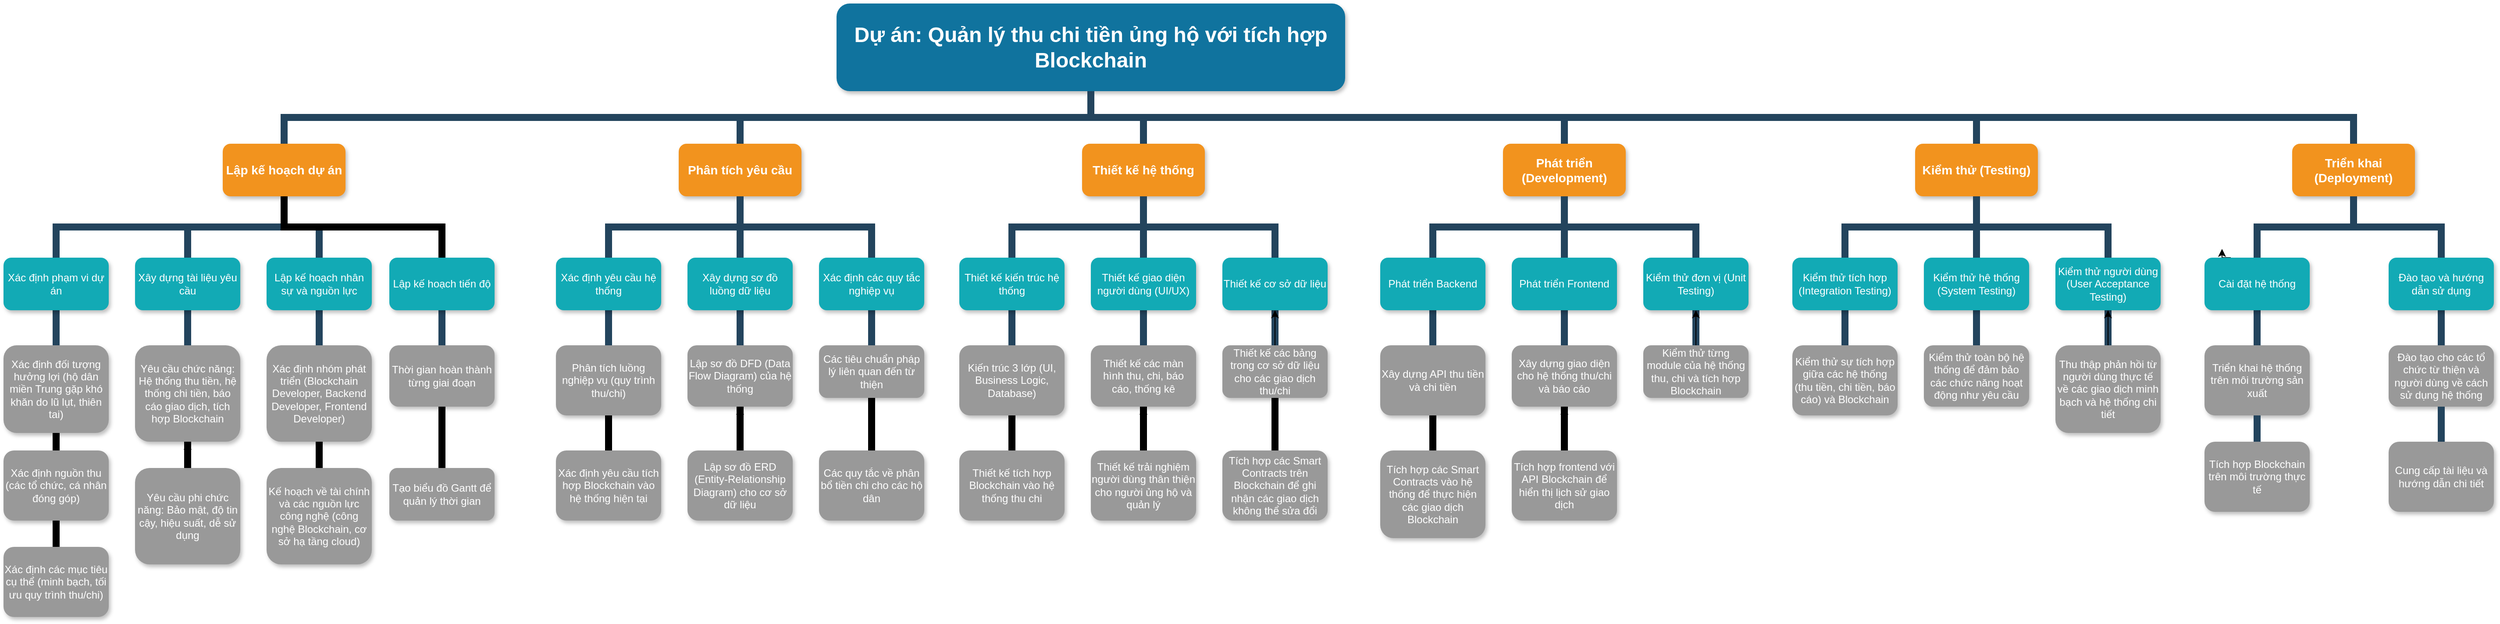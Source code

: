 <mxfile version="24.7.7">
  <diagram name="Page-1" id="64c3da0e-402f-94eb-ee01-a36477274f13">
    <mxGraphModel dx="2539" dy="1393" grid="1" gridSize="10" guides="1" tooltips="1" connect="1" arrows="1" fold="1" page="1" pageScale="1" pageWidth="1169" pageHeight="826" background="none" math="0" shadow="0">
      <root>
        <mxCell id="0" />
        <mxCell id="1" parent="0" />
        <mxCell id="2" value="Dự án: Quản lý thu chi tiền ủng hộ với tích hợp Blockchain" style="whiteSpace=wrap;rounded=1;shadow=1;fillColor=#10739E;strokeColor=none;fontColor=#FFFFFF;fontStyle=1;fontSize=24" parent="1" vertex="1">
          <mxGeometry x="860" y="10" width="580" height="100" as="geometry" />
        </mxCell>
        <mxCell id="3" value="Lập kế hoạch dự án" style="whiteSpace=wrap;rounded=1;fillColor=#F2931E;strokeColor=none;shadow=1;fontColor=#FFFFFF;fontStyle=1;fontSize=14" parent="1" vertex="1">
          <mxGeometry x="160" y="170.0" width="140" height="60" as="geometry" />
        </mxCell>
        <mxCell id="SNebhMUVlPnfm0b50EHZ-234" style="edgeStyle=elbowEdgeStyle;rounded=0;orthogonalLoop=1;jettySize=auto;html=1;exitX=0.5;exitY=1;exitDx=0;exitDy=0;strokeColor=#23445D;strokeWidth=8;endArrow=none;endFill=0;" edge="1" parent="1" source="10" target="23">
          <mxGeometry relative="1" as="geometry" />
        </mxCell>
        <mxCell id="10" value="Xác định phạm vi dự án" style="whiteSpace=wrap;rounded=1;fillColor=#12AAB5;strokeColor=none;shadow=1;fontColor=#FFFFFF;" parent="1" vertex="1">
          <mxGeometry x="-90" y="300.0" width="120" height="60" as="geometry" />
        </mxCell>
        <mxCell id="SNebhMUVlPnfm0b50EHZ-235" style="edgeStyle=elbowEdgeStyle;rounded=0;orthogonalLoop=1;jettySize=auto;html=1;exitX=0.5;exitY=1;exitDx=0;exitDy=0;strokeWidth=8;endArrow=none;endFill=0;" edge="1" parent="1" source="23">
          <mxGeometry relative="1" as="geometry">
            <mxPoint x="-30" y="480" as="targetPoint" />
          </mxGeometry>
        </mxCell>
        <mxCell id="23" value="Xác định đối tượng hưởng lợi (hộ dân miền Trung gặp khó khăn do lũ lụt, thiên tai)" style="whiteSpace=wrap;rounded=1;fillColor=#999999;strokeColor=none;shadow=1;fontColor=#FFFFFF;fontStyle=0" parent="1" vertex="1">
          <mxGeometry x="-90" y="400" width="120" height="100" as="geometry" />
        </mxCell>
        <mxCell id="24" value="Xác định nguồn thu (các tổ chức, cá nhân đóng góp)" style="whiteSpace=wrap;rounded=1;fillColor=#999999;strokeColor=none;shadow=1;fontColor=#FFFFFF;fontStyle=0" parent="1" vertex="1">
          <mxGeometry x="-90" y="520" width="120" height="80" as="geometry" />
        </mxCell>
        <mxCell id="103" value="" style="edgeStyle=elbowEdgeStyle;elbow=vertical;rounded=0;fontColor=#000000;endArrow=none;endFill=0;strokeWidth=8;strokeColor=#23445D;" parent="1" source="3" target="10" edge="1">
          <mxGeometry width="100" height="100" relative="1" as="geometry">
            <mxPoint x="20" y="290" as="sourcePoint" />
            <mxPoint x="120" y="190" as="targetPoint" />
          </mxGeometry>
        </mxCell>
        <mxCell id="104" value="" style="edgeStyle=elbowEdgeStyle;elbow=vertical;rounded=0;fontColor=#000000;endArrow=none;endFill=0;strokeWidth=8;strokeColor=#23445D;exitX=0.5;exitY=1;exitDx=0;exitDy=0;" parent="1" source="3" edge="1">
          <mxGeometry width="100" height="100" relative="1" as="geometry">
            <mxPoint x="170" y="230.0" as="sourcePoint" />
            <mxPoint x="270" y="300" as="targetPoint" />
          </mxGeometry>
        </mxCell>
        <mxCell id="229" value="" style="edgeStyle=elbowEdgeStyle;elbow=vertical;rounded=0;fontColor=#000000;endArrow=none;endFill=0;strokeWidth=8;strokeColor=#23445D;" parent="1" source="2" target="3" edge="1">
          <mxGeometry width="100" height="100" relative="1" as="geometry">
            <mxPoint x="540" y="140" as="sourcePoint" />
            <mxPoint x="640" y="40" as="targetPoint" />
          </mxGeometry>
        </mxCell>
        <mxCell id="230" value="" style="edgeStyle=elbowEdgeStyle;elbow=vertical;rounded=0;fontColor=#000000;endArrow=none;endFill=0;strokeWidth=8;strokeColor=#23445D;entryX=0.5;entryY=0;entryDx=0;entryDy=0;" parent="1" source="2" target="SNebhMUVlPnfm0b50EHZ-263" edge="1">
          <mxGeometry width="100" height="100" relative="1" as="geometry">
            <mxPoint x="550" y="150" as="sourcePoint" />
            <mxPoint x="600" y="170.0" as="targetPoint" />
          </mxGeometry>
        </mxCell>
        <mxCell id="231" value="" style="edgeStyle=elbowEdgeStyle;elbow=vertical;rounded=0;fontColor=#000000;endArrow=none;endFill=0;strokeWidth=8;strokeColor=#23445D;entryX=0.5;entryY=0;entryDx=0;entryDy=0;" parent="1" source="2" target="SNebhMUVlPnfm0b50EHZ-292" edge="1">
          <mxGeometry width="100" height="100" relative="1" as="geometry">
            <mxPoint x="560" y="160" as="sourcePoint" />
            <mxPoint x="970" y="170.0" as="targetPoint" />
          </mxGeometry>
        </mxCell>
        <mxCell id="233" value="" style="edgeStyle=elbowEdgeStyle;elbow=vertical;rounded=0;fontColor=#000000;endArrow=none;endFill=0;strokeWidth=8;strokeColor=#23445D;entryX=0.5;entryY=0;entryDx=0;entryDy=0;" parent="1" source="2" target="SNebhMUVlPnfm0b50EHZ-314" edge="1">
          <mxGeometry width="100" height="100" relative="1" as="geometry">
            <mxPoint x="580" y="180" as="sourcePoint" />
            <mxPoint x="1710" y="170" as="targetPoint" />
          </mxGeometry>
        </mxCell>
        <mxCell id="234" value="" style="edgeStyle=elbowEdgeStyle;elbow=vertical;rounded=0;fontColor=#000000;endArrow=none;endFill=0;strokeWidth=8;strokeColor=#23445D;entryX=0.5;entryY=0;entryDx=0;entryDy=0;" parent="1" source="2" target="SNebhMUVlPnfm0b50EHZ-336" edge="1">
          <mxGeometry width="100" height="100" relative="1" as="geometry">
            <mxPoint x="590" y="190" as="sourcePoint" />
            <mxPoint x="2080" y="170.0" as="targetPoint" />
          </mxGeometry>
        </mxCell>
        <mxCell id="SNebhMUVlPnfm0b50EHZ-239" style="edgeStyle=elbowEdgeStyle;rounded=0;orthogonalLoop=1;jettySize=auto;html=1;exitX=0.5;exitY=1;exitDx=0;exitDy=0;strokeColor=#23445D;strokeWidth=8;endArrow=none;endFill=0;" edge="1" parent="1" source="SNebhMUVlPnfm0b50EHZ-240" target="SNebhMUVlPnfm0b50EHZ-241">
          <mxGeometry relative="1" as="geometry" />
        </mxCell>
        <mxCell id="SNebhMUVlPnfm0b50EHZ-240" value="Xây dựng tài liệu yêu cầu" style="whiteSpace=wrap;rounded=1;fillColor=#12AAB5;strokeColor=none;shadow=1;fontColor=#FFFFFF;" vertex="1" parent="1">
          <mxGeometry x="60" y="300.0" width="120" height="60" as="geometry" />
        </mxCell>
        <mxCell id="SNebhMUVlPnfm0b50EHZ-241" value="Yêu cầu chức năng: Hệ thống thu tiền, hệ thống chi tiền, báo cáo giao dịch, tích hợp Blockchain" style="whiteSpace=wrap;rounded=1;fillColor=#999999;strokeColor=none;shadow=1;fontColor=#FFFFFF;fontStyle=0" vertex="1" parent="1">
          <mxGeometry x="60" y="400" width="120" height="110" as="geometry" />
        </mxCell>
        <mxCell id="SNebhMUVlPnfm0b50EHZ-254" value="" style="edgeStyle=orthogonalEdgeStyle;rounded=0;orthogonalLoop=1;jettySize=auto;html=1;" edge="1" parent="1" source="SNebhMUVlPnfm0b50EHZ-242" target="SNebhMUVlPnfm0b50EHZ-241">
          <mxGeometry relative="1" as="geometry" />
        </mxCell>
        <mxCell id="SNebhMUVlPnfm0b50EHZ-242" value="Yêu cầu phi chức năng: Bảo mật, độ tin cậy, hiệu suất, dễ sử dụng" style="whiteSpace=wrap;rounded=1;fillColor=#999999;strokeColor=none;shadow=1;fontColor=#FFFFFF;fontStyle=0" vertex="1" parent="1">
          <mxGeometry x="60" y="540" width="120" height="110" as="geometry" />
        </mxCell>
        <mxCell id="SNebhMUVlPnfm0b50EHZ-243" value="" style="edgeStyle=elbowEdgeStyle;elbow=vertical;rounded=0;fontColor=#000000;endArrow=none;endFill=0;strokeWidth=8;strokeColor=#23445D;" edge="1" parent="1" target="SNebhMUVlPnfm0b50EHZ-240">
          <mxGeometry width="100" height="100" relative="1" as="geometry">
            <mxPoint x="230" y="230" as="sourcePoint" />
            <mxPoint x="110" y="190" as="targetPoint" />
            <Array as="points">
              <mxPoint x="230" y="265" />
            </Array>
          </mxGeometry>
        </mxCell>
        <mxCell id="SNebhMUVlPnfm0b50EHZ-244" style="edgeStyle=elbowEdgeStyle;rounded=0;orthogonalLoop=1;jettySize=auto;html=1;exitX=0.5;exitY=1;exitDx=0;exitDy=0;strokeColor=#23445D;strokeWidth=8;endArrow=none;endFill=0;" edge="1" parent="1" source="SNebhMUVlPnfm0b50EHZ-245" target="SNebhMUVlPnfm0b50EHZ-246">
          <mxGeometry relative="1" as="geometry" />
        </mxCell>
        <mxCell id="SNebhMUVlPnfm0b50EHZ-245" value="Lập kế hoạch nhân sự và nguồn lực" style="whiteSpace=wrap;rounded=1;fillColor=#12AAB5;strokeColor=none;shadow=1;fontColor=#FFFFFF;" vertex="1" parent="1">
          <mxGeometry x="210" y="300.0" width="120" height="60" as="geometry" />
        </mxCell>
        <mxCell id="SNebhMUVlPnfm0b50EHZ-246" value="Xác định nhóm phát triển (Blockchain Developer, Backend Developer, Frontend Developer)" style="whiteSpace=wrap;rounded=1;fillColor=#999999;strokeColor=none;shadow=1;fontColor=#FFFFFF;fontStyle=0" vertex="1" parent="1">
          <mxGeometry x="210" y="400" width="120" height="110" as="geometry" />
        </mxCell>
        <mxCell id="SNebhMUVlPnfm0b50EHZ-247" value="Kế hoạch về tài chính và các nguồn lực công nghệ (công nghệ Blockchain, cơ sở hạ tầng cloud)" style="whiteSpace=wrap;rounded=1;fillColor=#999999;strokeColor=none;shadow=1;fontColor=#FFFFFF;fontStyle=0" vertex="1" parent="1">
          <mxGeometry x="210" y="540" width="120" height="110" as="geometry" />
        </mxCell>
        <mxCell id="SNebhMUVlPnfm0b50EHZ-249" style="edgeStyle=elbowEdgeStyle;rounded=0;orthogonalLoop=1;jettySize=auto;html=1;exitX=0.5;exitY=1;exitDx=0;exitDy=0;strokeWidth=8;endArrow=none;endFill=0;entryX=0.5;entryY=0;entryDx=0;entryDy=0;" edge="1" parent="1" source="SNebhMUVlPnfm0b50EHZ-241" target="SNebhMUVlPnfm0b50EHZ-242">
          <mxGeometry relative="1" as="geometry">
            <mxPoint x="-20" y="470" as="sourcePoint" />
            <mxPoint x="-20" y="490" as="targetPoint" />
            <Array as="points" />
          </mxGeometry>
        </mxCell>
        <mxCell id="SNebhMUVlPnfm0b50EHZ-251" value="Xác định các mục tiêu cụ thể (minh bạch, tối ưu quy trình thu/chi)" style="whiteSpace=wrap;rounded=1;fillColor=#999999;strokeColor=none;shadow=1;fontColor=#FFFFFF;fontStyle=0" vertex="1" parent="1">
          <mxGeometry x="-90" y="630" width="120" height="80" as="geometry" />
        </mxCell>
        <mxCell id="SNebhMUVlPnfm0b50EHZ-252" style="edgeStyle=elbowEdgeStyle;rounded=0;orthogonalLoop=1;jettySize=auto;html=1;exitX=0.5;exitY=1;exitDx=0;exitDy=0;strokeWidth=8;endArrow=none;endFill=0;entryX=0.5;entryY=0;entryDx=0;entryDy=0;" edge="1" parent="1" source="23" target="24">
          <mxGeometry relative="1" as="geometry">
            <mxPoint x="130" y="520" as="sourcePoint" />
            <mxPoint x="130" y="550" as="targetPoint" />
            <Array as="points" />
          </mxGeometry>
        </mxCell>
        <mxCell id="SNebhMUVlPnfm0b50EHZ-253" style="edgeStyle=elbowEdgeStyle;rounded=0;orthogonalLoop=1;jettySize=auto;html=1;exitX=0.5;exitY=1;exitDx=0;exitDy=0;strokeWidth=8;endArrow=none;endFill=0;entryX=0.5;entryY=0;entryDx=0;entryDy=0;" edge="1" parent="1" source="24" target="SNebhMUVlPnfm0b50EHZ-251">
          <mxGeometry relative="1" as="geometry">
            <mxPoint x="140" y="530" as="sourcePoint" />
            <mxPoint x="140" y="560" as="targetPoint" />
            <Array as="points" />
          </mxGeometry>
        </mxCell>
        <mxCell id="SNebhMUVlPnfm0b50EHZ-255" style="edgeStyle=elbowEdgeStyle;rounded=0;orthogonalLoop=1;jettySize=auto;html=1;exitX=0.5;exitY=1;exitDx=0;exitDy=0;strokeWidth=8;endArrow=none;endFill=0;entryX=0.5;entryY=0;entryDx=0;entryDy=0;" edge="1" parent="1" source="SNebhMUVlPnfm0b50EHZ-246" target="SNebhMUVlPnfm0b50EHZ-247">
          <mxGeometry relative="1" as="geometry">
            <mxPoint x="70" y="520" as="sourcePoint" />
            <mxPoint x="70" y="550" as="targetPoint" />
            <Array as="points" />
          </mxGeometry>
        </mxCell>
        <mxCell id="SNebhMUVlPnfm0b50EHZ-257" style="edgeStyle=elbowEdgeStyle;rounded=0;orthogonalLoop=1;jettySize=auto;html=1;exitX=0.5;exitY=1;exitDx=0;exitDy=0;strokeColor=#23445D;strokeWidth=8;endArrow=none;endFill=0;" edge="1" parent="1" source="SNebhMUVlPnfm0b50EHZ-258" target="SNebhMUVlPnfm0b50EHZ-259">
          <mxGeometry relative="1" as="geometry" />
        </mxCell>
        <mxCell id="SNebhMUVlPnfm0b50EHZ-262" style="edgeStyle=orthogonalEdgeStyle;rounded=0;orthogonalLoop=1;jettySize=auto;html=1;exitX=0.5;exitY=0;exitDx=0;exitDy=0;entryX=0.5;entryY=1;entryDx=0;entryDy=0;strokeWidth=8;endArrow=none;endFill=0;" edge="1" parent="1" source="SNebhMUVlPnfm0b50EHZ-258" target="3">
          <mxGeometry relative="1" as="geometry" />
        </mxCell>
        <mxCell id="SNebhMUVlPnfm0b50EHZ-258" value="Lập kế hoạch tiến độ" style="whiteSpace=wrap;rounded=1;fillColor=#12AAB5;strokeColor=none;shadow=1;fontColor=#FFFFFF;" vertex="1" parent="1">
          <mxGeometry x="350" y="300.0" width="120" height="60" as="geometry" />
        </mxCell>
        <mxCell id="SNebhMUVlPnfm0b50EHZ-259" value="Thời gian hoàn thành từng giai đoạn" style="whiteSpace=wrap;rounded=1;fillColor=#999999;strokeColor=none;shadow=1;fontColor=#FFFFFF;fontStyle=0" vertex="1" parent="1">
          <mxGeometry x="350" y="400" width="120" height="70" as="geometry" />
        </mxCell>
        <mxCell id="SNebhMUVlPnfm0b50EHZ-260" value="Tạo biểu đồ Gantt để quản lý thời gian" style="whiteSpace=wrap;rounded=1;fillColor=#999999;strokeColor=none;shadow=1;fontColor=#FFFFFF;fontStyle=0" vertex="1" parent="1">
          <mxGeometry x="350" y="540" width="120" height="60" as="geometry" />
        </mxCell>
        <mxCell id="SNebhMUVlPnfm0b50EHZ-261" style="edgeStyle=elbowEdgeStyle;rounded=0;orthogonalLoop=1;jettySize=auto;html=1;exitX=0.5;exitY=1;exitDx=0;exitDy=0;strokeWidth=8;endArrow=none;endFill=0;entryX=0.5;entryY=0;entryDx=0;entryDy=0;" edge="1" parent="1" source="SNebhMUVlPnfm0b50EHZ-259" target="SNebhMUVlPnfm0b50EHZ-260">
          <mxGeometry relative="1" as="geometry">
            <mxPoint x="210" y="520" as="sourcePoint" />
            <mxPoint x="210" y="550" as="targetPoint" />
            <Array as="points" />
          </mxGeometry>
        </mxCell>
        <mxCell id="SNebhMUVlPnfm0b50EHZ-263" value="Phân tích yêu cầu" style="whiteSpace=wrap;rounded=1;fillColor=#F2931E;strokeColor=none;shadow=1;fontColor=#FFFFFF;fontStyle=1;fontSize=14" vertex="1" parent="1">
          <mxGeometry x="680" y="170.0" width="140" height="60" as="geometry" />
        </mxCell>
        <mxCell id="SNebhMUVlPnfm0b50EHZ-264" style="edgeStyle=elbowEdgeStyle;rounded=0;orthogonalLoop=1;jettySize=auto;html=1;exitX=0.5;exitY=1;exitDx=0;exitDy=0;strokeColor=#23445D;strokeWidth=8;endArrow=none;endFill=0;" edge="1" parent="1" source="SNebhMUVlPnfm0b50EHZ-265" target="SNebhMUVlPnfm0b50EHZ-267">
          <mxGeometry relative="1" as="geometry" />
        </mxCell>
        <mxCell id="SNebhMUVlPnfm0b50EHZ-265" value="Xác định yêu cầu hệ thống" style="whiteSpace=wrap;rounded=1;fillColor=#12AAB5;strokeColor=none;shadow=1;fontColor=#FFFFFF;" vertex="1" parent="1">
          <mxGeometry x="540" y="300.0" width="120" height="60" as="geometry" />
        </mxCell>
        <mxCell id="SNebhMUVlPnfm0b50EHZ-266" style="edgeStyle=elbowEdgeStyle;rounded=0;orthogonalLoop=1;jettySize=auto;html=1;exitX=0.5;exitY=1;exitDx=0;exitDy=0;strokeWidth=8;endArrow=none;endFill=0;" edge="1" parent="1" source="SNebhMUVlPnfm0b50EHZ-267">
          <mxGeometry relative="1" as="geometry">
            <mxPoint x="600" y="480" as="targetPoint" />
          </mxGeometry>
        </mxCell>
        <mxCell id="SNebhMUVlPnfm0b50EHZ-267" value="Phân tích luồng nghiệp vụ (quy trình thu/chi)" style="whiteSpace=wrap;rounded=1;fillColor=#999999;strokeColor=none;shadow=1;fontColor=#FFFFFF;fontStyle=0" vertex="1" parent="1">
          <mxGeometry x="540" y="400" width="120" height="80" as="geometry" />
        </mxCell>
        <mxCell id="SNebhMUVlPnfm0b50EHZ-268" value="Xác định yêu cầu tích hợp Blockchain vào hệ thống hiện tại" style="whiteSpace=wrap;rounded=1;fillColor=#999999;strokeColor=none;shadow=1;fontColor=#FFFFFF;fontStyle=0" vertex="1" parent="1">
          <mxGeometry x="540" y="520" width="120" height="80" as="geometry" />
        </mxCell>
        <mxCell id="SNebhMUVlPnfm0b50EHZ-269" value="" style="edgeStyle=elbowEdgeStyle;elbow=vertical;rounded=0;fontColor=#000000;endArrow=none;endFill=0;strokeWidth=8;strokeColor=#23445D;" edge="1" parent="1" source="SNebhMUVlPnfm0b50EHZ-263" target="SNebhMUVlPnfm0b50EHZ-265">
          <mxGeometry width="100" height="100" relative="1" as="geometry">
            <mxPoint x="650" y="290" as="sourcePoint" />
            <mxPoint x="750" y="190" as="targetPoint" />
          </mxGeometry>
        </mxCell>
        <mxCell id="SNebhMUVlPnfm0b50EHZ-270" value="" style="edgeStyle=elbowEdgeStyle;elbow=vertical;rounded=0;fontColor=#000000;endArrow=none;endFill=0;strokeWidth=8;strokeColor=#23445D;exitX=0.5;exitY=1;exitDx=0;exitDy=0;" edge="1" parent="1" source="SNebhMUVlPnfm0b50EHZ-263">
          <mxGeometry width="100" height="100" relative="1" as="geometry">
            <mxPoint x="800" y="230.0" as="sourcePoint" />
            <mxPoint x="900" y="300" as="targetPoint" />
          </mxGeometry>
        </mxCell>
        <mxCell id="SNebhMUVlPnfm0b50EHZ-271" style="edgeStyle=elbowEdgeStyle;rounded=0;orthogonalLoop=1;jettySize=auto;html=1;exitX=0.5;exitY=1;exitDx=0;exitDy=0;strokeColor=#23445D;strokeWidth=8;endArrow=none;endFill=0;" edge="1" parent="1" source="SNebhMUVlPnfm0b50EHZ-272" target="SNebhMUVlPnfm0b50EHZ-273">
          <mxGeometry relative="1" as="geometry" />
        </mxCell>
        <mxCell id="SNebhMUVlPnfm0b50EHZ-272" value="Xây dựng sơ đồ luồng dữ liệu" style="whiteSpace=wrap;rounded=1;fillColor=#12AAB5;strokeColor=none;shadow=1;fontColor=#FFFFFF;" vertex="1" parent="1">
          <mxGeometry x="690" y="300.0" width="120" height="60" as="geometry" />
        </mxCell>
        <mxCell id="SNebhMUVlPnfm0b50EHZ-273" value="Lập sơ đồ DFD (Data Flow Diagram) của hệ thống" style="whiteSpace=wrap;rounded=1;fillColor=#999999;strokeColor=none;shadow=1;fontColor=#FFFFFF;fontStyle=0" vertex="1" parent="1">
          <mxGeometry x="690" y="400" width="120" height="70" as="geometry" />
        </mxCell>
        <mxCell id="SNebhMUVlPnfm0b50EHZ-274" value="" style="edgeStyle=orthogonalEdgeStyle;rounded=0;orthogonalLoop=1;jettySize=auto;html=1;" edge="1" parent="1" source="SNebhMUVlPnfm0b50EHZ-275" target="SNebhMUVlPnfm0b50EHZ-273">
          <mxGeometry relative="1" as="geometry" />
        </mxCell>
        <mxCell id="SNebhMUVlPnfm0b50EHZ-275" value="Lập sơ đồ ERD (Entity-Relationship Diagram) cho cơ sở dữ liệu" style="whiteSpace=wrap;rounded=1;fillColor=#999999;strokeColor=none;shadow=1;fontColor=#FFFFFF;fontStyle=0" vertex="1" parent="1">
          <mxGeometry x="690" y="520" width="120" height="80" as="geometry" />
        </mxCell>
        <mxCell id="SNebhMUVlPnfm0b50EHZ-276" value="" style="edgeStyle=elbowEdgeStyle;elbow=vertical;rounded=0;fontColor=#000000;endArrow=none;endFill=0;strokeWidth=8;strokeColor=#23445D;" edge="1" parent="1" target="SNebhMUVlPnfm0b50EHZ-272">
          <mxGeometry width="100" height="100" relative="1" as="geometry">
            <mxPoint x="750" y="240" as="sourcePoint" />
            <mxPoint x="740" y="190" as="targetPoint" />
            <Array as="points">
              <mxPoint x="860" y="265" />
            </Array>
          </mxGeometry>
        </mxCell>
        <mxCell id="SNebhMUVlPnfm0b50EHZ-277" style="edgeStyle=elbowEdgeStyle;rounded=0;orthogonalLoop=1;jettySize=auto;html=1;exitX=0.5;exitY=1;exitDx=0;exitDy=0;strokeColor=#23445D;strokeWidth=8;endArrow=none;endFill=0;" edge="1" parent="1" source="SNebhMUVlPnfm0b50EHZ-278" target="SNebhMUVlPnfm0b50EHZ-279">
          <mxGeometry relative="1" as="geometry" />
        </mxCell>
        <mxCell id="SNebhMUVlPnfm0b50EHZ-278" value="Xác định các quy tắc nghiệp vụ" style="whiteSpace=wrap;rounded=1;fillColor=#12AAB5;strokeColor=none;shadow=1;fontColor=#FFFFFF;" vertex="1" parent="1">
          <mxGeometry x="840" y="300.0" width="120" height="60" as="geometry" />
        </mxCell>
        <mxCell id="SNebhMUVlPnfm0b50EHZ-279" value="Các tiêu chuẩn pháp lý liên quan đến từ thiện" style="whiteSpace=wrap;rounded=1;fillColor=#999999;strokeColor=none;shadow=1;fontColor=#FFFFFF;fontStyle=0" vertex="1" parent="1">
          <mxGeometry x="840" y="400" width="120" height="60" as="geometry" />
        </mxCell>
        <mxCell id="SNebhMUVlPnfm0b50EHZ-280" value="Các quy tắc về phân bổ tiền chi cho các hộ dân" style="whiteSpace=wrap;rounded=1;fillColor=#999999;strokeColor=none;shadow=1;fontColor=#FFFFFF;fontStyle=0" vertex="1" parent="1">
          <mxGeometry x="840" y="520" width="120" height="80" as="geometry" />
        </mxCell>
        <mxCell id="SNebhMUVlPnfm0b50EHZ-281" style="edgeStyle=elbowEdgeStyle;rounded=0;orthogonalLoop=1;jettySize=auto;html=1;exitX=0.5;exitY=1;exitDx=0;exitDy=0;strokeWidth=8;endArrow=none;endFill=0;entryX=0.5;entryY=0;entryDx=0;entryDy=0;" edge="1" parent="1" source="SNebhMUVlPnfm0b50EHZ-273" target="SNebhMUVlPnfm0b50EHZ-275">
          <mxGeometry relative="1" as="geometry">
            <mxPoint x="610" y="470" as="sourcePoint" />
            <mxPoint x="610" y="490" as="targetPoint" />
            <Array as="points" />
          </mxGeometry>
        </mxCell>
        <mxCell id="SNebhMUVlPnfm0b50EHZ-283" style="edgeStyle=elbowEdgeStyle;rounded=0;orthogonalLoop=1;jettySize=auto;html=1;exitX=0.5;exitY=1;exitDx=0;exitDy=0;strokeWidth=8;endArrow=none;endFill=0;entryX=0.5;entryY=0;entryDx=0;entryDy=0;" edge="1" parent="1" source="SNebhMUVlPnfm0b50EHZ-267" target="SNebhMUVlPnfm0b50EHZ-268">
          <mxGeometry relative="1" as="geometry">
            <mxPoint x="760" y="520" as="sourcePoint" />
            <mxPoint x="760" y="550" as="targetPoint" />
            <Array as="points" />
          </mxGeometry>
        </mxCell>
        <mxCell id="SNebhMUVlPnfm0b50EHZ-285" style="edgeStyle=elbowEdgeStyle;rounded=0;orthogonalLoop=1;jettySize=auto;html=1;exitX=0.5;exitY=1;exitDx=0;exitDy=0;strokeWidth=8;endArrow=none;endFill=0;entryX=0.5;entryY=0;entryDx=0;entryDy=0;" edge="1" parent="1" source="SNebhMUVlPnfm0b50EHZ-279" target="SNebhMUVlPnfm0b50EHZ-280">
          <mxGeometry relative="1" as="geometry">
            <mxPoint x="700" y="520" as="sourcePoint" />
            <mxPoint x="700" y="550" as="targetPoint" />
            <Array as="points" />
          </mxGeometry>
        </mxCell>
        <mxCell id="SNebhMUVlPnfm0b50EHZ-292" value="Thiết kế hệ thống" style="whiteSpace=wrap;rounded=1;fillColor=#F2931E;strokeColor=none;shadow=1;fontColor=#FFFFFF;fontStyle=1;fontSize=14" vertex="1" parent="1">
          <mxGeometry x="1140" y="170.0" width="140" height="60" as="geometry" />
        </mxCell>
        <mxCell id="SNebhMUVlPnfm0b50EHZ-293" style="edgeStyle=elbowEdgeStyle;rounded=0;orthogonalLoop=1;jettySize=auto;html=1;exitX=0.5;exitY=1;exitDx=0;exitDy=0;strokeColor=#23445D;strokeWidth=8;endArrow=none;endFill=0;" edge="1" parent="1" source="SNebhMUVlPnfm0b50EHZ-294" target="SNebhMUVlPnfm0b50EHZ-296">
          <mxGeometry relative="1" as="geometry" />
        </mxCell>
        <mxCell id="SNebhMUVlPnfm0b50EHZ-294" value="Thiết kế kiến trúc hệ thống" style="whiteSpace=wrap;rounded=1;fillColor=#12AAB5;strokeColor=none;shadow=1;fontColor=#FFFFFF;" vertex="1" parent="1">
          <mxGeometry x="1000" y="300.0" width="120" height="60" as="geometry" />
        </mxCell>
        <mxCell id="SNebhMUVlPnfm0b50EHZ-295" style="edgeStyle=elbowEdgeStyle;rounded=0;orthogonalLoop=1;jettySize=auto;html=1;exitX=0.5;exitY=1;exitDx=0;exitDy=0;strokeWidth=8;endArrow=none;endFill=0;" edge="1" parent="1" source="SNebhMUVlPnfm0b50EHZ-296">
          <mxGeometry relative="1" as="geometry">
            <mxPoint x="1060" y="480" as="targetPoint" />
          </mxGeometry>
        </mxCell>
        <mxCell id="SNebhMUVlPnfm0b50EHZ-296" value="Kiến trúc 3 lớp (UI, Business Logic, Database)" style="whiteSpace=wrap;rounded=1;fillColor=#999999;strokeColor=none;shadow=1;fontColor=#FFFFFF;fontStyle=0" vertex="1" parent="1">
          <mxGeometry x="1000" y="400" width="120" height="80" as="geometry" />
        </mxCell>
        <mxCell id="SNebhMUVlPnfm0b50EHZ-297" value="Thiết kế tích hợp Blockchain vào hệ thống thu chi" style="whiteSpace=wrap;rounded=1;fillColor=#999999;strokeColor=none;shadow=1;fontColor=#FFFFFF;fontStyle=0" vertex="1" parent="1">
          <mxGeometry x="1000" y="520" width="120" height="80" as="geometry" />
        </mxCell>
        <mxCell id="SNebhMUVlPnfm0b50EHZ-298" value="" style="edgeStyle=elbowEdgeStyle;elbow=vertical;rounded=0;fontColor=#000000;endArrow=none;endFill=0;strokeWidth=8;strokeColor=#23445D;" edge="1" parent="1" source="SNebhMUVlPnfm0b50EHZ-292" target="SNebhMUVlPnfm0b50EHZ-294">
          <mxGeometry width="100" height="100" relative="1" as="geometry">
            <mxPoint x="1110" y="290" as="sourcePoint" />
            <mxPoint x="1210" y="190" as="targetPoint" />
          </mxGeometry>
        </mxCell>
        <mxCell id="SNebhMUVlPnfm0b50EHZ-299" value="" style="edgeStyle=elbowEdgeStyle;elbow=vertical;rounded=0;fontColor=#000000;endArrow=none;endFill=0;strokeWidth=8;strokeColor=#23445D;exitX=0.5;exitY=1;exitDx=0;exitDy=0;" edge="1" parent="1" source="SNebhMUVlPnfm0b50EHZ-292">
          <mxGeometry width="100" height="100" relative="1" as="geometry">
            <mxPoint x="1260" y="230.0" as="sourcePoint" />
            <mxPoint x="1360" y="300" as="targetPoint" />
          </mxGeometry>
        </mxCell>
        <mxCell id="SNebhMUVlPnfm0b50EHZ-300" style="edgeStyle=elbowEdgeStyle;rounded=0;orthogonalLoop=1;jettySize=auto;html=1;exitX=0.5;exitY=1;exitDx=0;exitDy=0;strokeColor=#23445D;strokeWidth=8;endArrow=none;endFill=0;" edge="1" parent="1" source="SNebhMUVlPnfm0b50EHZ-301" target="SNebhMUVlPnfm0b50EHZ-302">
          <mxGeometry relative="1" as="geometry" />
        </mxCell>
        <mxCell id="SNebhMUVlPnfm0b50EHZ-301" value="Thiết kế giao diện người dùng (UI/UX)" style="whiteSpace=wrap;rounded=1;fillColor=#12AAB5;strokeColor=none;shadow=1;fontColor=#FFFFFF;" vertex="1" parent="1">
          <mxGeometry x="1150" y="300.0" width="120" height="60" as="geometry" />
        </mxCell>
        <mxCell id="SNebhMUVlPnfm0b50EHZ-302" value="Thiết kế các màn hình thu, chi, báo cáo, thống kê" style="whiteSpace=wrap;rounded=1;fillColor=#999999;strokeColor=none;shadow=1;fontColor=#FFFFFF;fontStyle=0" vertex="1" parent="1">
          <mxGeometry x="1150" y="400" width="120" height="70" as="geometry" />
        </mxCell>
        <mxCell id="SNebhMUVlPnfm0b50EHZ-303" value="" style="edgeStyle=orthogonalEdgeStyle;rounded=0;orthogonalLoop=1;jettySize=auto;html=1;" edge="1" parent="1" source="SNebhMUVlPnfm0b50EHZ-304" target="SNebhMUVlPnfm0b50EHZ-302">
          <mxGeometry relative="1" as="geometry" />
        </mxCell>
        <mxCell id="SNebhMUVlPnfm0b50EHZ-304" value="Thiết kế trải nghiệm người dùng thân thiện cho người ủng hộ và quản lý" style="whiteSpace=wrap;rounded=1;fillColor=#999999;strokeColor=none;shadow=1;fontColor=#FFFFFF;fontStyle=0" vertex="1" parent="1">
          <mxGeometry x="1150" y="520" width="120" height="80" as="geometry" />
        </mxCell>
        <mxCell id="SNebhMUVlPnfm0b50EHZ-305" value="" style="edgeStyle=elbowEdgeStyle;elbow=vertical;rounded=0;fontColor=#000000;endArrow=none;endFill=0;strokeWidth=8;strokeColor=#23445D;" edge="1" parent="1" target="SNebhMUVlPnfm0b50EHZ-301">
          <mxGeometry width="100" height="100" relative="1" as="geometry">
            <mxPoint x="1210" y="240" as="sourcePoint" />
            <mxPoint x="1200" y="190" as="targetPoint" />
            <Array as="points">
              <mxPoint x="1320" y="265" />
            </Array>
          </mxGeometry>
        </mxCell>
        <mxCell id="SNebhMUVlPnfm0b50EHZ-306" style="edgeStyle=elbowEdgeStyle;rounded=0;orthogonalLoop=1;jettySize=auto;html=1;exitX=0.5;exitY=1;exitDx=0;exitDy=0;strokeColor=#23445D;strokeWidth=8;endArrow=none;endFill=0;" edge="1" parent="1" source="SNebhMUVlPnfm0b50EHZ-307" target="SNebhMUVlPnfm0b50EHZ-308">
          <mxGeometry relative="1" as="geometry" />
        </mxCell>
        <mxCell id="SNebhMUVlPnfm0b50EHZ-307" value=" Thiết kế cơ sở dữ liệu" style="whiteSpace=wrap;rounded=1;fillColor=#12AAB5;strokeColor=none;shadow=1;fontColor=#FFFFFF;" vertex="1" parent="1">
          <mxGeometry x="1300" y="300.0" width="120" height="60" as="geometry" />
        </mxCell>
        <mxCell id="SNebhMUVlPnfm0b50EHZ-313" value="" style="edgeStyle=orthogonalEdgeStyle;rounded=0;orthogonalLoop=1;jettySize=auto;html=1;" edge="1" parent="1" source="SNebhMUVlPnfm0b50EHZ-308" target="SNebhMUVlPnfm0b50EHZ-307">
          <mxGeometry relative="1" as="geometry" />
        </mxCell>
        <mxCell id="SNebhMUVlPnfm0b50EHZ-308" value="Thiết kế các bảng trong cơ sở dữ liệu cho các giao dịch thu/chi" style="whiteSpace=wrap;rounded=1;fillColor=#999999;strokeColor=none;shadow=1;fontColor=#FFFFFF;fontStyle=0" vertex="1" parent="1">
          <mxGeometry x="1300" y="400" width="120" height="60" as="geometry" />
        </mxCell>
        <mxCell id="SNebhMUVlPnfm0b50EHZ-309" value="Tích hợp các Smart Contracts trên Blockchain để ghi nhận các giao dịch không thể sửa đổi" style="whiteSpace=wrap;rounded=1;fillColor=#999999;strokeColor=none;shadow=1;fontColor=#FFFFFF;fontStyle=0" vertex="1" parent="1">
          <mxGeometry x="1300" y="520" width="120" height="80" as="geometry" />
        </mxCell>
        <mxCell id="SNebhMUVlPnfm0b50EHZ-310" style="edgeStyle=elbowEdgeStyle;rounded=0;orthogonalLoop=1;jettySize=auto;html=1;exitX=0.5;exitY=1;exitDx=0;exitDy=0;strokeWidth=8;endArrow=none;endFill=0;entryX=0.5;entryY=0;entryDx=0;entryDy=0;" edge="1" parent="1" source="SNebhMUVlPnfm0b50EHZ-302" target="SNebhMUVlPnfm0b50EHZ-304">
          <mxGeometry relative="1" as="geometry">
            <mxPoint x="1070" y="470" as="sourcePoint" />
            <mxPoint x="1070" y="490" as="targetPoint" />
            <Array as="points" />
          </mxGeometry>
        </mxCell>
        <mxCell id="SNebhMUVlPnfm0b50EHZ-311" style="edgeStyle=elbowEdgeStyle;rounded=0;orthogonalLoop=1;jettySize=auto;html=1;exitX=0.5;exitY=1;exitDx=0;exitDy=0;strokeWidth=8;endArrow=none;endFill=0;entryX=0.5;entryY=0;entryDx=0;entryDy=0;" edge="1" parent="1" source="SNebhMUVlPnfm0b50EHZ-296" target="SNebhMUVlPnfm0b50EHZ-297">
          <mxGeometry relative="1" as="geometry">
            <mxPoint x="1220" y="520" as="sourcePoint" />
            <mxPoint x="1220" y="550" as="targetPoint" />
            <Array as="points" />
          </mxGeometry>
        </mxCell>
        <mxCell id="SNebhMUVlPnfm0b50EHZ-312" style="edgeStyle=elbowEdgeStyle;rounded=0;orthogonalLoop=1;jettySize=auto;html=1;exitX=0.5;exitY=1;exitDx=0;exitDy=0;strokeWidth=8;endArrow=none;endFill=0;entryX=0.5;entryY=0;entryDx=0;entryDy=0;" edge="1" parent="1" source="SNebhMUVlPnfm0b50EHZ-308" target="SNebhMUVlPnfm0b50EHZ-309">
          <mxGeometry relative="1" as="geometry">
            <mxPoint x="1160" y="520" as="sourcePoint" />
            <mxPoint x="1160" y="550" as="targetPoint" />
            <Array as="points" />
          </mxGeometry>
        </mxCell>
        <mxCell id="SNebhMUVlPnfm0b50EHZ-314" value="Phát triển (Development)" style="whiteSpace=wrap;rounded=1;fillColor=#F2931E;strokeColor=none;shadow=1;fontColor=#FFFFFF;fontStyle=1;fontSize=14" vertex="1" parent="1">
          <mxGeometry x="1620" y="170.0" width="140" height="60" as="geometry" />
        </mxCell>
        <mxCell id="SNebhMUVlPnfm0b50EHZ-315" style="edgeStyle=elbowEdgeStyle;rounded=0;orthogonalLoop=1;jettySize=auto;html=1;exitX=0.5;exitY=1;exitDx=0;exitDy=0;strokeColor=#23445D;strokeWidth=8;endArrow=none;endFill=0;" edge="1" parent="1" source="SNebhMUVlPnfm0b50EHZ-316" target="SNebhMUVlPnfm0b50EHZ-318">
          <mxGeometry relative="1" as="geometry" />
        </mxCell>
        <mxCell id="SNebhMUVlPnfm0b50EHZ-316" value="Phát triển Backend" style="whiteSpace=wrap;rounded=1;fillColor=#12AAB5;strokeColor=none;shadow=1;fontColor=#FFFFFF;" vertex="1" parent="1">
          <mxGeometry x="1480" y="300.0" width="120" height="60" as="geometry" />
        </mxCell>
        <mxCell id="SNebhMUVlPnfm0b50EHZ-317" style="edgeStyle=elbowEdgeStyle;rounded=0;orthogonalLoop=1;jettySize=auto;html=1;exitX=0.5;exitY=1;exitDx=0;exitDy=0;strokeWidth=8;endArrow=none;endFill=0;" edge="1" parent="1" source="SNebhMUVlPnfm0b50EHZ-318">
          <mxGeometry relative="1" as="geometry">
            <mxPoint x="1540" y="480" as="targetPoint" />
          </mxGeometry>
        </mxCell>
        <mxCell id="SNebhMUVlPnfm0b50EHZ-318" value="Xây dựng API thu tiền và chi tiền" style="whiteSpace=wrap;rounded=1;fillColor=#999999;strokeColor=none;shadow=1;fontColor=#FFFFFF;fontStyle=0" vertex="1" parent="1">
          <mxGeometry x="1480" y="400" width="120" height="80" as="geometry" />
        </mxCell>
        <mxCell id="SNebhMUVlPnfm0b50EHZ-319" value="Tích hợp các Smart Contracts vào hệ thống để thực hiện các giao dịch Blockchain" style="whiteSpace=wrap;rounded=1;fillColor=#999999;strokeColor=none;shadow=1;fontColor=#FFFFFF;fontStyle=0" vertex="1" parent="1">
          <mxGeometry x="1480" y="520" width="120" height="100" as="geometry" />
        </mxCell>
        <mxCell id="SNebhMUVlPnfm0b50EHZ-320" value="" style="edgeStyle=elbowEdgeStyle;elbow=vertical;rounded=0;fontColor=#000000;endArrow=none;endFill=0;strokeWidth=8;strokeColor=#23445D;" edge="1" parent="1" source="SNebhMUVlPnfm0b50EHZ-314" target="SNebhMUVlPnfm0b50EHZ-316">
          <mxGeometry width="100" height="100" relative="1" as="geometry">
            <mxPoint x="1590" y="290" as="sourcePoint" />
            <mxPoint x="1690" y="190" as="targetPoint" />
          </mxGeometry>
        </mxCell>
        <mxCell id="SNebhMUVlPnfm0b50EHZ-321" value="" style="edgeStyle=elbowEdgeStyle;elbow=vertical;rounded=0;fontColor=#000000;endArrow=none;endFill=0;strokeWidth=8;strokeColor=#23445D;exitX=0.5;exitY=1;exitDx=0;exitDy=0;" edge="1" parent="1" source="SNebhMUVlPnfm0b50EHZ-314">
          <mxGeometry width="100" height="100" relative="1" as="geometry">
            <mxPoint x="1740" y="230.0" as="sourcePoint" />
            <mxPoint x="1840" y="300" as="targetPoint" />
          </mxGeometry>
        </mxCell>
        <mxCell id="SNebhMUVlPnfm0b50EHZ-322" style="edgeStyle=elbowEdgeStyle;rounded=0;orthogonalLoop=1;jettySize=auto;html=1;exitX=0.5;exitY=1;exitDx=0;exitDy=0;strokeColor=#23445D;strokeWidth=8;endArrow=none;endFill=0;" edge="1" parent="1" source="SNebhMUVlPnfm0b50EHZ-323" target="SNebhMUVlPnfm0b50EHZ-324">
          <mxGeometry relative="1" as="geometry" />
        </mxCell>
        <mxCell id="SNebhMUVlPnfm0b50EHZ-323" value="Phát triển Frontend" style="whiteSpace=wrap;rounded=1;fillColor=#12AAB5;strokeColor=none;shadow=1;fontColor=#FFFFFF;" vertex="1" parent="1">
          <mxGeometry x="1630" y="300.0" width="120" height="60" as="geometry" />
        </mxCell>
        <mxCell id="SNebhMUVlPnfm0b50EHZ-324" value="Xây dựng giao diện cho hệ thống thu/chi và báo cáo" style="whiteSpace=wrap;rounded=1;fillColor=#999999;strokeColor=none;shadow=1;fontColor=#FFFFFF;fontStyle=0" vertex="1" parent="1">
          <mxGeometry x="1630" y="400" width="120" height="70" as="geometry" />
        </mxCell>
        <mxCell id="SNebhMUVlPnfm0b50EHZ-325" value="" style="edgeStyle=orthogonalEdgeStyle;rounded=0;orthogonalLoop=1;jettySize=auto;html=1;" edge="1" parent="1" source="SNebhMUVlPnfm0b50EHZ-326" target="SNebhMUVlPnfm0b50EHZ-324">
          <mxGeometry relative="1" as="geometry" />
        </mxCell>
        <mxCell id="SNebhMUVlPnfm0b50EHZ-326" value="Tích hợp frontend với API Blockchain để hiển thị lịch sử giao dịch" style="whiteSpace=wrap;rounded=1;fillColor=#999999;strokeColor=none;shadow=1;fontColor=#FFFFFF;fontStyle=0" vertex="1" parent="1">
          <mxGeometry x="1630" y="520" width="120" height="80" as="geometry" />
        </mxCell>
        <mxCell id="SNebhMUVlPnfm0b50EHZ-327" value="" style="edgeStyle=elbowEdgeStyle;elbow=vertical;rounded=0;fontColor=#000000;endArrow=none;endFill=0;strokeWidth=8;strokeColor=#23445D;" edge="1" parent="1" target="SNebhMUVlPnfm0b50EHZ-323">
          <mxGeometry width="100" height="100" relative="1" as="geometry">
            <mxPoint x="1690" y="240" as="sourcePoint" />
            <mxPoint x="1680" y="190" as="targetPoint" />
            <Array as="points">
              <mxPoint x="1800" y="265" />
            </Array>
          </mxGeometry>
        </mxCell>
        <mxCell id="SNebhMUVlPnfm0b50EHZ-328" style="edgeStyle=elbowEdgeStyle;rounded=0;orthogonalLoop=1;jettySize=auto;html=1;exitX=0.5;exitY=1;exitDx=0;exitDy=0;strokeColor=#23445D;strokeWidth=8;endArrow=none;endFill=0;" edge="1" parent="1" source="SNebhMUVlPnfm0b50EHZ-329" target="SNebhMUVlPnfm0b50EHZ-331">
          <mxGeometry relative="1" as="geometry" />
        </mxCell>
        <mxCell id="SNebhMUVlPnfm0b50EHZ-329" value=" Kiểm thử đơn vị (Unit Testing)" style="whiteSpace=wrap;rounded=1;fillColor=#12AAB5;strokeColor=none;shadow=1;fontColor=#FFFFFF;" vertex="1" parent="1">
          <mxGeometry x="1780" y="300.0" width="120" height="60" as="geometry" />
        </mxCell>
        <mxCell id="SNebhMUVlPnfm0b50EHZ-330" value="" style="edgeStyle=orthogonalEdgeStyle;rounded=0;orthogonalLoop=1;jettySize=auto;html=1;" edge="1" parent="1" source="SNebhMUVlPnfm0b50EHZ-331" target="SNebhMUVlPnfm0b50EHZ-329">
          <mxGeometry relative="1" as="geometry" />
        </mxCell>
        <mxCell id="SNebhMUVlPnfm0b50EHZ-331" value="Kiểm thử từng module của hệ thống thu, chi và tích hợp Blockchain" style="whiteSpace=wrap;rounded=1;fillColor=#999999;strokeColor=none;shadow=1;fontColor=#FFFFFF;fontStyle=0" vertex="1" parent="1">
          <mxGeometry x="1780" y="400" width="120" height="60" as="geometry" />
        </mxCell>
        <mxCell id="SNebhMUVlPnfm0b50EHZ-333" style="edgeStyle=elbowEdgeStyle;rounded=0;orthogonalLoop=1;jettySize=auto;html=1;exitX=0.5;exitY=1;exitDx=0;exitDy=0;strokeWidth=8;endArrow=none;endFill=0;entryX=0.5;entryY=0;entryDx=0;entryDy=0;" edge="1" parent="1" source="SNebhMUVlPnfm0b50EHZ-324" target="SNebhMUVlPnfm0b50EHZ-326">
          <mxGeometry relative="1" as="geometry">
            <mxPoint x="1550" y="470" as="sourcePoint" />
            <mxPoint x="1550" y="490" as="targetPoint" />
            <Array as="points" />
          </mxGeometry>
        </mxCell>
        <mxCell id="SNebhMUVlPnfm0b50EHZ-334" style="edgeStyle=elbowEdgeStyle;rounded=0;orthogonalLoop=1;jettySize=auto;html=1;exitX=0.5;exitY=1;exitDx=0;exitDy=0;strokeWidth=8;endArrow=none;endFill=0;entryX=0.5;entryY=0;entryDx=0;entryDy=0;" edge="1" parent="1" source="SNebhMUVlPnfm0b50EHZ-318" target="SNebhMUVlPnfm0b50EHZ-319">
          <mxGeometry relative="1" as="geometry">
            <mxPoint x="1700" y="520" as="sourcePoint" />
            <mxPoint x="1700" y="550" as="targetPoint" />
            <Array as="points" />
          </mxGeometry>
        </mxCell>
        <mxCell id="SNebhMUVlPnfm0b50EHZ-336" value="Kiểm thử (Testing)" style="whiteSpace=wrap;rounded=1;fillColor=#F2931E;strokeColor=none;shadow=1;fontColor=#FFFFFF;fontStyle=1;fontSize=14" vertex="1" parent="1">
          <mxGeometry x="2090" y="170.0" width="140" height="60" as="geometry" />
        </mxCell>
        <mxCell id="SNebhMUVlPnfm0b50EHZ-337" style="edgeStyle=elbowEdgeStyle;rounded=0;orthogonalLoop=1;jettySize=auto;html=1;exitX=0.5;exitY=1;exitDx=0;exitDy=0;strokeColor=#23445D;strokeWidth=8;endArrow=none;endFill=0;" edge="1" parent="1" source="SNebhMUVlPnfm0b50EHZ-338" target="SNebhMUVlPnfm0b50EHZ-340">
          <mxGeometry relative="1" as="geometry" />
        </mxCell>
        <mxCell id="SNebhMUVlPnfm0b50EHZ-338" value="Kiểm thử tích hợp (Integration Testing)" style="whiteSpace=wrap;rounded=1;fillColor=#12AAB5;strokeColor=none;shadow=1;fontColor=#FFFFFF;" vertex="1" parent="1">
          <mxGeometry x="1950" y="300.0" width="120" height="60" as="geometry" />
        </mxCell>
        <mxCell id="SNebhMUVlPnfm0b50EHZ-339" style="edgeStyle=elbowEdgeStyle;rounded=0;orthogonalLoop=1;jettySize=auto;html=1;exitX=0.5;exitY=1;exitDx=0;exitDy=0;strokeWidth=8;endArrow=none;endFill=0;" edge="1" parent="1" source="SNebhMUVlPnfm0b50EHZ-340">
          <mxGeometry relative="1" as="geometry">
            <mxPoint x="2010" y="480" as="targetPoint" />
          </mxGeometry>
        </mxCell>
        <mxCell id="SNebhMUVlPnfm0b50EHZ-340" value="Kiểm thử sự tích hợp giữa các hệ thống (thu tiền, chi tiền, báo cáo) và Blockchain" style="whiteSpace=wrap;rounded=1;fillColor=#999999;strokeColor=none;shadow=1;fontColor=#FFFFFF;fontStyle=0" vertex="1" parent="1">
          <mxGeometry x="1950" y="400" width="120" height="80" as="geometry" />
        </mxCell>
        <mxCell id="SNebhMUVlPnfm0b50EHZ-342" value="" style="edgeStyle=elbowEdgeStyle;elbow=vertical;rounded=0;fontColor=#000000;endArrow=none;endFill=0;strokeWidth=8;strokeColor=#23445D;" edge="1" parent="1" source="SNebhMUVlPnfm0b50EHZ-336" target="SNebhMUVlPnfm0b50EHZ-338">
          <mxGeometry width="100" height="100" relative="1" as="geometry">
            <mxPoint x="2060" y="290" as="sourcePoint" />
            <mxPoint x="2160" y="190" as="targetPoint" />
          </mxGeometry>
        </mxCell>
        <mxCell id="SNebhMUVlPnfm0b50EHZ-343" value="" style="edgeStyle=elbowEdgeStyle;elbow=vertical;rounded=0;fontColor=#000000;endArrow=none;endFill=0;strokeWidth=8;strokeColor=#23445D;exitX=0.5;exitY=1;exitDx=0;exitDy=0;" edge="1" parent="1" source="SNebhMUVlPnfm0b50EHZ-336">
          <mxGeometry width="100" height="100" relative="1" as="geometry">
            <mxPoint x="2210" y="230.0" as="sourcePoint" />
            <mxPoint x="2310" y="300" as="targetPoint" />
          </mxGeometry>
        </mxCell>
        <mxCell id="SNebhMUVlPnfm0b50EHZ-344" style="edgeStyle=elbowEdgeStyle;rounded=0;orthogonalLoop=1;jettySize=auto;html=1;exitX=0.5;exitY=1;exitDx=0;exitDy=0;strokeColor=#23445D;strokeWidth=8;endArrow=none;endFill=0;" edge="1" parent="1" source="SNebhMUVlPnfm0b50EHZ-345" target="SNebhMUVlPnfm0b50EHZ-346">
          <mxGeometry relative="1" as="geometry" />
        </mxCell>
        <mxCell id="SNebhMUVlPnfm0b50EHZ-345" value="Kiểm thử hệ thống (System Testing)" style="whiteSpace=wrap;rounded=1;fillColor=#12AAB5;strokeColor=none;shadow=1;fontColor=#FFFFFF;" vertex="1" parent="1">
          <mxGeometry x="2100" y="300.0" width="120" height="60" as="geometry" />
        </mxCell>
        <mxCell id="SNebhMUVlPnfm0b50EHZ-346" value="Kiểm thử toàn bộ hệ thống để đảm bảo các chức năng hoạt động như yêu cầu" style="whiteSpace=wrap;rounded=1;fillColor=#999999;strokeColor=none;shadow=1;fontColor=#FFFFFF;fontStyle=0" vertex="1" parent="1">
          <mxGeometry x="2100" y="400" width="120" height="70" as="geometry" />
        </mxCell>
        <mxCell id="SNebhMUVlPnfm0b50EHZ-349" value="" style="edgeStyle=elbowEdgeStyle;elbow=vertical;rounded=0;fontColor=#000000;endArrow=none;endFill=0;strokeWidth=8;strokeColor=#23445D;" edge="1" parent="1" target="SNebhMUVlPnfm0b50EHZ-345">
          <mxGeometry width="100" height="100" relative="1" as="geometry">
            <mxPoint x="2160" y="240" as="sourcePoint" />
            <mxPoint x="2150" y="190" as="targetPoint" />
            <Array as="points">
              <mxPoint x="2270" y="265" />
            </Array>
          </mxGeometry>
        </mxCell>
        <mxCell id="SNebhMUVlPnfm0b50EHZ-350" style="edgeStyle=elbowEdgeStyle;rounded=0;orthogonalLoop=1;jettySize=auto;html=1;exitX=0.5;exitY=1;exitDx=0;exitDy=0;strokeColor=#23445D;strokeWidth=8;endArrow=none;endFill=0;" edge="1" parent="1" source="SNebhMUVlPnfm0b50EHZ-351" target="SNebhMUVlPnfm0b50EHZ-353">
          <mxGeometry relative="1" as="geometry" />
        </mxCell>
        <mxCell id="SNebhMUVlPnfm0b50EHZ-351" value=" Kiểm thử người dùng (User Acceptance Testing)" style="whiteSpace=wrap;rounded=1;fillColor=#12AAB5;strokeColor=none;shadow=1;fontColor=#FFFFFF;" vertex="1" parent="1">
          <mxGeometry x="2250" y="300.0" width="120" height="60" as="geometry" />
        </mxCell>
        <mxCell id="SNebhMUVlPnfm0b50EHZ-352" value="" style="edgeStyle=orthogonalEdgeStyle;rounded=0;orthogonalLoop=1;jettySize=auto;html=1;" edge="1" parent="1" source="SNebhMUVlPnfm0b50EHZ-353" target="SNebhMUVlPnfm0b50EHZ-351">
          <mxGeometry relative="1" as="geometry" />
        </mxCell>
        <mxCell id="SNebhMUVlPnfm0b50EHZ-353" value="Thu thập phản hồi từ người dùng thực tế về các giao dịch minh bạch và hệ thống chi tiết" style="whiteSpace=wrap;rounded=1;fillColor=#999999;strokeColor=none;shadow=1;fontColor=#FFFFFF;fontStyle=0" vertex="1" parent="1">
          <mxGeometry x="2250" y="400" width="120" height="100" as="geometry" />
        </mxCell>
        <mxCell id="SNebhMUVlPnfm0b50EHZ-357" value="Triển khai (Deployment)" style="whiteSpace=wrap;rounded=1;fillColor=#F2931E;strokeColor=none;shadow=1;fontColor=#FFFFFF;fontStyle=1;fontSize=14" vertex="1" parent="1">
          <mxGeometry x="2520" y="170.0" width="140" height="60" as="geometry" />
        </mxCell>
        <mxCell id="SNebhMUVlPnfm0b50EHZ-358" style="edgeStyle=elbowEdgeStyle;rounded=0;orthogonalLoop=1;jettySize=auto;html=1;exitX=0.5;exitY=1;exitDx=0;exitDy=0;strokeColor=#23445D;strokeWidth=8;endArrow=none;endFill=0;" edge="1" parent="1" source="SNebhMUVlPnfm0b50EHZ-359" target="SNebhMUVlPnfm0b50EHZ-361">
          <mxGeometry relative="1" as="geometry" />
        </mxCell>
        <mxCell id="SNebhMUVlPnfm0b50EHZ-377" style="edgeStyle=orthogonalEdgeStyle;rounded=0;orthogonalLoop=1;jettySize=auto;html=1;exitX=0.25;exitY=0;exitDx=0;exitDy=0;" edge="1" parent="1" source="SNebhMUVlPnfm0b50EHZ-359">
          <mxGeometry relative="1" as="geometry">
            <mxPoint x="2440" y="290" as="targetPoint" />
          </mxGeometry>
        </mxCell>
        <mxCell id="SNebhMUVlPnfm0b50EHZ-359" value="Cài đặt hệ thống" style="whiteSpace=wrap;rounded=1;fillColor=#12AAB5;strokeColor=none;shadow=1;fontColor=#FFFFFF;" vertex="1" parent="1">
          <mxGeometry x="2420" y="300.0" width="120" height="60" as="geometry" />
        </mxCell>
        <mxCell id="SNebhMUVlPnfm0b50EHZ-360" style="edgeStyle=elbowEdgeStyle;rounded=0;orthogonalLoop=1;jettySize=auto;html=1;exitX=0.5;exitY=1;exitDx=0;exitDy=0;strokeWidth=8;endArrow=none;endFill=0;" edge="1" parent="1" source="SNebhMUVlPnfm0b50EHZ-361">
          <mxGeometry relative="1" as="geometry">
            <mxPoint x="2480" y="480" as="targetPoint" />
          </mxGeometry>
        </mxCell>
        <mxCell id="SNebhMUVlPnfm0b50EHZ-361" value="Triển khai hệ thống trên môi trường sản xuất" style="whiteSpace=wrap;rounded=1;fillColor=#999999;strokeColor=none;shadow=1;fontColor=#FFFFFF;fontStyle=0" vertex="1" parent="1">
          <mxGeometry x="2420" y="400" width="120" height="80" as="geometry" />
        </mxCell>
        <mxCell id="SNebhMUVlPnfm0b50EHZ-362" value="" style="edgeStyle=elbowEdgeStyle;elbow=vertical;rounded=0;fontColor=#000000;endArrow=none;endFill=0;strokeWidth=8;strokeColor=#23445D;" edge="1" parent="1" source="SNebhMUVlPnfm0b50EHZ-357" target="SNebhMUVlPnfm0b50EHZ-359">
          <mxGeometry width="100" height="100" relative="1" as="geometry">
            <mxPoint x="2490" y="290" as="sourcePoint" />
            <mxPoint x="2590" y="190" as="targetPoint" />
          </mxGeometry>
        </mxCell>
        <mxCell id="SNebhMUVlPnfm0b50EHZ-364" style="edgeStyle=elbowEdgeStyle;rounded=0;orthogonalLoop=1;jettySize=auto;html=1;exitX=0.5;exitY=1;exitDx=0;exitDy=0;strokeColor=#23445D;strokeWidth=8;endArrow=none;endFill=0;" edge="1" parent="1" source="SNebhMUVlPnfm0b50EHZ-365" target="SNebhMUVlPnfm0b50EHZ-366">
          <mxGeometry relative="1" as="geometry" />
        </mxCell>
        <mxCell id="SNebhMUVlPnfm0b50EHZ-365" value="Đào tạo và hướng dẫn sử dụng" style="whiteSpace=wrap;rounded=1;fillColor=#12AAB5;strokeColor=none;shadow=1;fontColor=#FFFFFF;" vertex="1" parent="1">
          <mxGeometry x="2630" y="300.0" width="120" height="60" as="geometry" />
        </mxCell>
        <mxCell id="SNebhMUVlPnfm0b50EHZ-366" value="Đào tạo cho các tổ chức từ thiện và người dùng về cách sử dụng hệ thống" style="whiteSpace=wrap;rounded=1;fillColor=#999999;strokeColor=none;shadow=1;fontColor=#FFFFFF;fontStyle=0" vertex="1" parent="1">
          <mxGeometry x="2630" y="400" width="120" height="70" as="geometry" />
        </mxCell>
        <mxCell id="SNebhMUVlPnfm0b50EHZ-367" value="" style="edgeStyle=elbowEdgeStyle;elbow=vertical;rounded=0;fontColor=#000000;endArrow=none;endFill=0;strokeWidth=8;strokeColor=#23445D;entryX=0.5;entryY=0;entryDx=0;entryDy=0;entryPerimeter=0;" edge="1" parent="1" target="SNebhMUVlPnfm0b50EHZ-365">
          <mxGeometry width="100" height="100" relative="1" as="geometry">
            <mxPoint x="2590" y="240" as="sourcePoint" />
            <mxPoint x="2580" y="190" as="targetPoint" />
            <Array as="points">
              <mxPoint x="2700" y="265" />
            </Array>
          </mxGeometry>
        </mxCell>
        <mxCell id="SNebhMUVlPnfm0b50EHZ-372" value="" style="edgeStyle=elbowEdgeStyle;elbow=vertical;rounded=0;fontColor=#000000;endArrow=none;endFill=0;strokeWidth=8;strokeColor=#23445D;entryX=0.5;entryY=0;entryDx=0;entryDy=0;exitX=0.5;exitY=1;exitDx=0;exitDy=0;" edge="1" parent="1" source="2" target="SNebhMUVlPnfm0b50EHZ-357">
          <mxGeometry width="100" height="100" relative="1" as="geometry">
            <mxPoint x="1160" y="120" as="sourcePoint" />
            <mxPoint x="2170" y="180" as="targetPoint" />
          </mxGeometry>
        </mxCell>
        <mxCell id="SNebhMUVlPnfm0b50EHZ-373" style="edgeStyle=elbowEdgeStyle;rounded=0;orthogonalLoop=1;jettySize=auto;html=1;exitX=0.5;exitY=1;exitDx=0;exitDy=0;strokeColor=#23445D;strokeWidth=8;endArrow=none;endFill=0;" edge="1" parent="1" target="SNebhMUVlPnfm0b50EHZ-374" source="SNebhMUVlPnfm0b50EHZ-361">
          <mxGeometry relative="1" as="geometry">
            <mxPoint x="2480" y="480" as="sourcePoint" />
          </mxGeometry>
        </mxCell>
        <mxCell id="SNebhMUVlPnfm0b50EHZ-374" value="Tích hợp Blockchain trên môi trường thực tế" style="whiteSpace=wrap;rounded=1;fillColor=#999999;strokeColor=none;shadow=1;fontColor=#FFFFFF;fontStyle=0" vertex="1" parent="1">
          <mxGeometry x="2420" y="510" width="120" height="80" as="geometry" />
        </mxCell>
        <mxCell id="SNebhMUVlPnfm0b50EHZ-375" style="edgeStyle=elbowEdgeStyle;rounded=0;orthogonalLoop=1;jettySize=auto;html=1;strokeColor=#23445D;strokeWidth=8;endArrow=none;endFill=0;exitX=0.5;exitY=1;exitDx=0;exitDy=0;" edge="1" parent="1" target="SNebhMUVlPnfm0b50EHZ-376" source="SNebhMUVlPnfm0b50EHZ-366">
          <mxGeometry relative="1" as="geometry">
            <mxPoint x="2690" y="480" as="sourcePoint" />
            <Array as="points" />
          </mxGeometry>
        </mxCell>
        <mxCell id="SNebhMUVlPnfm0b50EHZ-376" value="Cung cấp tài liệu và hướng dẫn chi tiết" style="whiteSpace=wrap;rounded=1;fillColor=#999999;strokeColor=none;shadow=1;fontColor=#FFFFFF;fontStyle=0" vertex="1" parent="1">
          <mxGeometry x="2630" y="510" width="120" height="80" as="geometry" />
        </mxCell>
      </root>
    </mxGraphModel>
  </diagram>
</mxfile>
